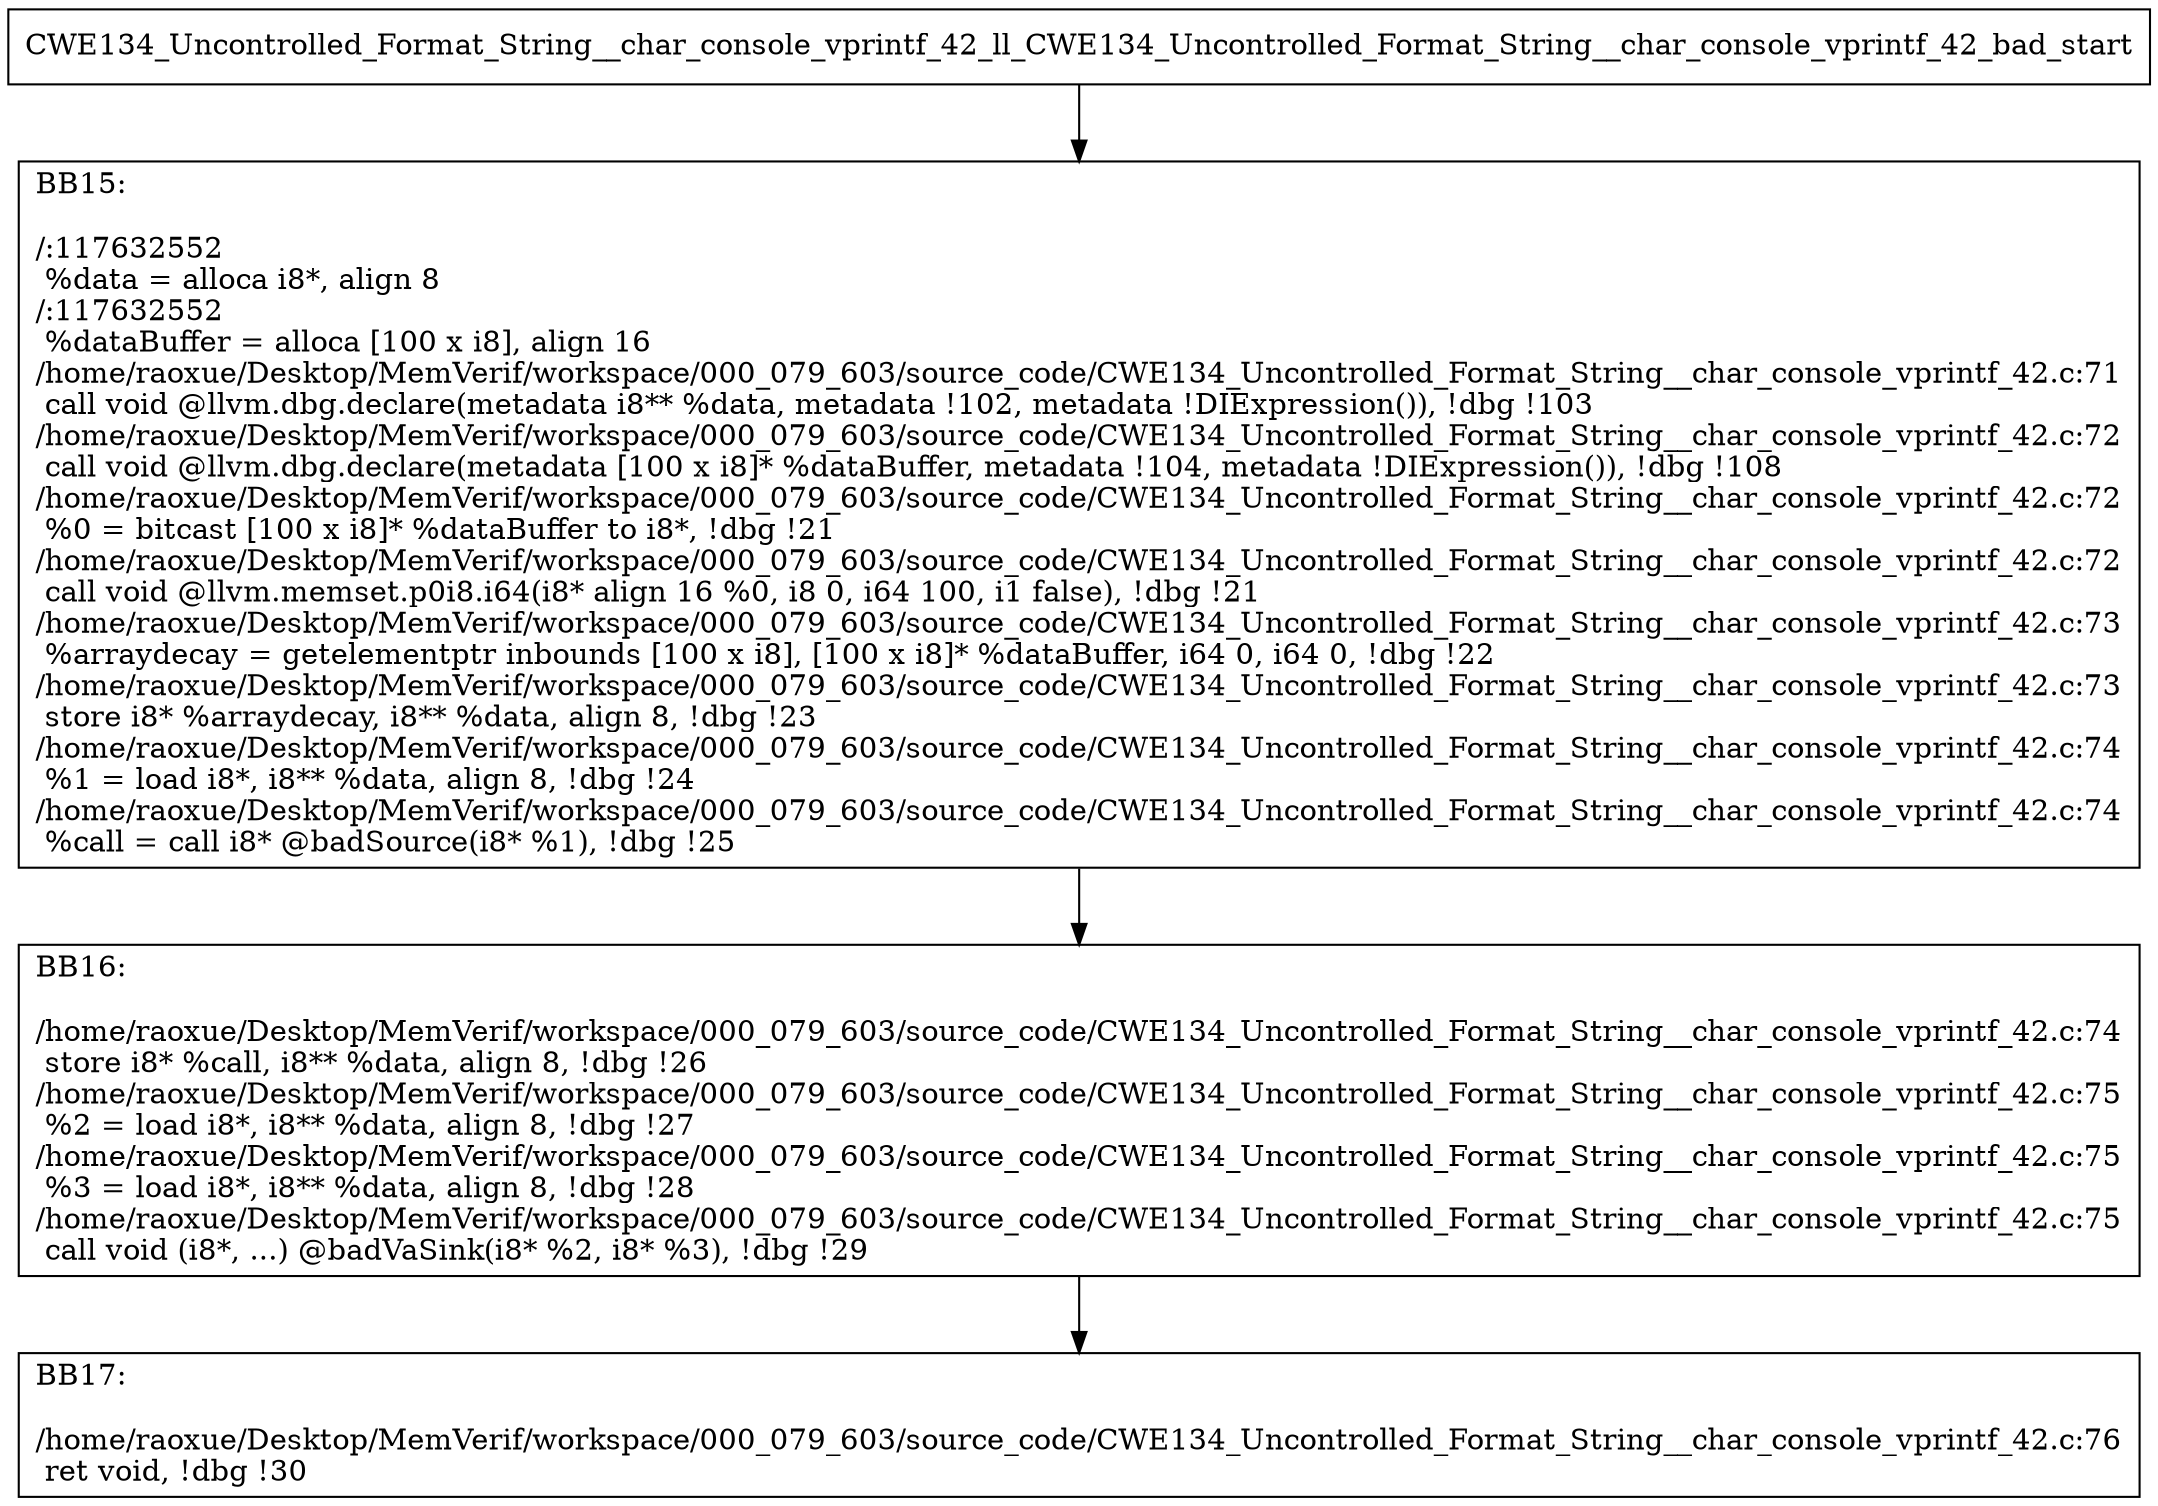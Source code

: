 digraph "CFG for'CWE134_Uncontrolled_Format_String__char_console_vprintf_42_ll_CWE134_Uncontrolled_Format_String__char_console_vprintf_42_bad' function" {
	BBCWE134_Uncontrolled_Format_String__char_console_vprintf_42_ll_CWE134_Uncontrolled_Format_String__char_console_vprintf_42_bad_start[shape=record,label="{CWE134_Uncontrolled_Format_String__char_console_vprintf_42_ll_CWE134_Uncontrolled_Format_String__char_console_vprintf_42_bad_start}"];
	BBCWE134_Uncontrolled_Format_String__char_console_vprintf_42_ll_CWE134_Uncontrolled_Format_String__char_console_vprintf_42_bad_start-> CWE134_Uncontrolled_Format_String__char_console_vprintf_42_ll_CWE134_Uncontrolled_Format_String__char_console_vprintf_42_badBB15;
	CWE134_Uncontrolled_Format_String__char_console_vprintf_42_ll_CWE134_Uncontrolled_Format_String__char_console_vprintf_42_badBB15 [shape=record, label="{BB15:\l\l/:117632552\l
  %data = alloca i8*, align 8\l
/:117632552\l
  %dataBuffer = alloca [100 x i8], align 16\l
/home/raoxue/Desktop/MemVerif/workspace/000_079_603/source_code/CWE134_Uncontrolled_Format_String__char_console_vprintf_42.c:71\l
  call void @llvm.dbg.declare(metadata i8** %data, metadata !102, metadata !DIExpression()), !dbg !103\l
/home/raoxue/Desktop/MemVerif/workspace/000_079_603/source_code/CWE134_Uncontrolled_Format_String__char_console_vprintf_42.c:72\l
  call void @llvm.dbg.declare(metadata [100 x i8]* %dataBuffer, metadata !104, metadata !DIExpression()), !dbg !108\l
/home/raoxue/Desktop/MemVerif/workspace/000_079_603/source_code/CWE134_Uncontrolled_Format_String__char_console_vprintf_42.c:72\l
  %0 = bitcast [100 x i8]* %dataBuffer to i8*, !dbg !21\l
/home/raoxue/Desktop/MemVerif/workspace/000_079_603/source_code/CWE134_Uncontrolled_Format_String__char_console_vprintf_42.c:72\l
  call void @llvm.memset.p0i8.i64(i8* align 16 %0, i8 0, i64 100, i1 false), !dbg !21\l
/home/raoxue/Desktop/MemVerif/workspace/000_079_603/source_code/CWE134_Uncontrolled_Format_String__char_console_vprintf_42.c:73\l
  %arraydecay = getelementptr inbounds [100 x i8], [100 x i8]* %dataBuffer, i64 0, i64 0, !dbg !22\l
/home/raoxue/Desktop/MemVerif/workspace/000_079_603/source_code/CWE134_Uncontrolled_Format_String__char_console_vprintf_42.c:73\l
  store i8* %arraydecay, i8** %data, align 8, !dbg !23\l
/home/raoxue/Desktop/MemVerif/workspace/000_079_603/source_code/CWE134_Uncontrolled_Format_String__char_console_vprintf_42.c:74\l
  %1 = load i8*, i8** %data, align 8, !dbg !24\l
/home/raoxue/Desktop/MemVerif/workspace/000_079_603/source_code/CWE134_Uncontrolled_Format_String__char_console_vprintf_42.c:74\l
  %call = call i8* @badSource(i8* %1), !dbg !25\l
}"];
	CWE134_Uncontrolled_Format_String__char_console_vprintf_42_ll_CWE134_Uncontrolled_Format_String__char_console_vprintf_42_badBB15-> CWE134_Uncontrolled_Format_String__char_console_vprintf_42_ll_CWE134_Uncontrolled_Format_String__char_console_vprintf_42_badBB16;
	CWE134_Uncontrolled_Format_String__char_console_vprintf_42_ll_CWE134_Uncontrolled_Format_String__char_console_vprintf_42_badBB16 [shape=record, label="{BB16:\l\l/home/raoxue/Desktop/MemVerif/workspace/000_079_603/source_code/CWE134_Uncontrolled_Format_String__char_console_vprintf_42.c:74\l
  store i8* %call, i8** %data, align 8, !dbg !26\l
/home/raoxue/Desktop/MemVerif/workspace/000_079_603/source_code/CWE134_Uncontrolled_Format_String__char_console_vprintf_42.c:75\l
  %2 = load i8*, i8** %data, align 8, !dbg !27\l
/home/raoxue/Desktop/MemVerif/workspace/000_079_603/source_code/CWE134_Uncontrolled_Format_String__char_console_vprintf_42.c:75\l
  %3 = load i8*, i8** %data, align 8, !dbg !28\l
/home/raoxue/Desktop/MemVerif/workspace/000_079_603/source_code/CWE134_Uncontrolled_Format_String__char_console_vprintf_42.c:75\l
  call void (i8*, ...) @badVaSink(i8* %2, i8* %3), !dbg !29\l
}"];
	CWE134_Uncontrolled_Format_String__char_console_vprintf_42_ll_CWE134_Uncontrolled_Format_String__char_console_vprintf_42_badBB16-> CWE134_Uncontrolled_Format_String__char_console_vprintf_42_ll_CWE134_Uncontrolled_Format_String__char_console_vprintf_42_badBB17;
	CWE134_Uncontrolled_Format_String__char_console_vprintf_42_ll_CWE134_Uncontrolled_Format_String__char_console_vprintf_42_badBB17 [shape=record, label="{BB17:\l\l/home/raoxue/Desktop/MemVerif/workspace/000_079_603/source_code/CWE134_Uncontrolled_Format_String__char_console_vprintf_42.c:76\l
  ret void, !dbg !30\l
}"];
}
